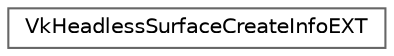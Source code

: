 digraph "类继承关系图"
{
 // LATEX_PDF_SIZE
  bgcolor="transparent";
  edge [fontname=Helvetica,fontsize=10,labelfontname=Helvetica,labelfontsize=10];
  node [fontname=Helvetica,fontsize=10,shape=box,height=0.2,width=0.4];
  rankdir="LR";
  Node0 [id="Node000000",label="VkHeadlessSurfaceCreateInfoEXT",height=0.2,width=0.4,color="grey40", fillcolor="white", style="filled",URL="$struct_vk_headless_surface_create_info_e_x_t.html",tooltip=" "];
}
